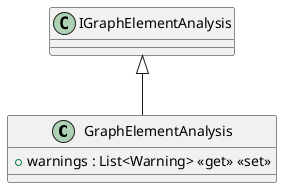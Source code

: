 @startuml
class GraphElementAnalysis {
    + warnings : List<Warning> <<get>> <<set>>
}
IGraphElementAnalysis <|-- GraphElementAnalysis
@enduml
